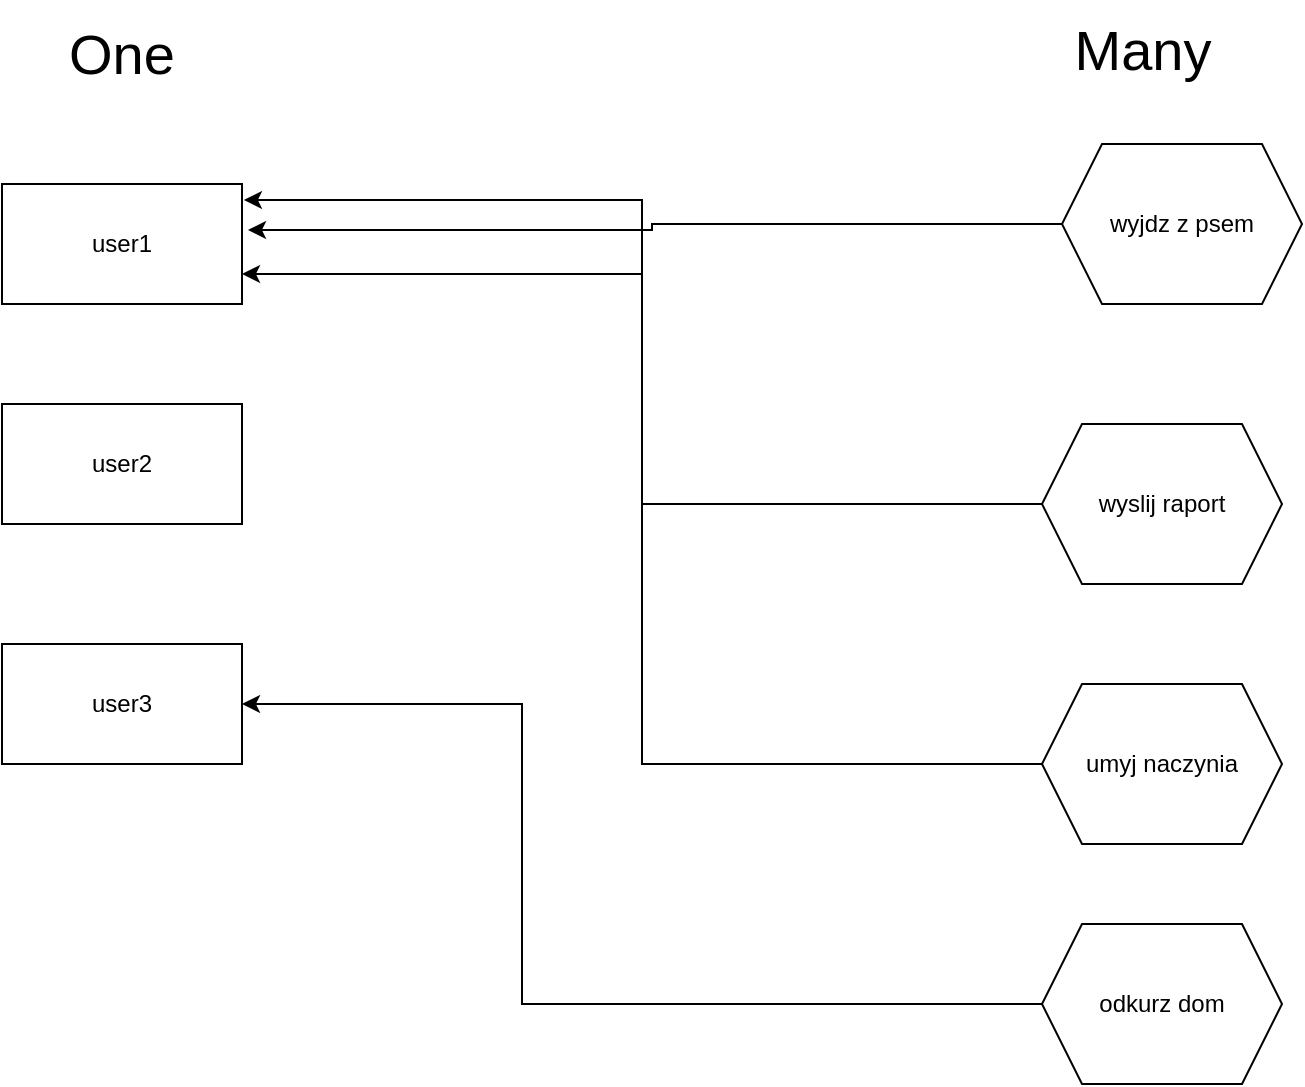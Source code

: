 <mxfile version="21.3.8" type="device">
  <diagram name="Strona-1" id="EkQ_3gGjg8_8Lx5Ib0JB">
    <mxGraphModel dx="1434" dy="796" grid="1" gridSize="10" guides="1" tooltips="1" connect="1" arrows="1" fold="1" page="1" pageScale="1" pageWidth="827" pageHeight="1169" math="0" shadow="0">
      <root>
        <mxCell id="0" />
        <mxCell id="1" parent="0" />
        <mxCell id="nEQjsFfrjzSWuKLqf9r9-1" value="user1" style="rounded=0;whiteSpace=wrap;html=1;" vertex="1" parent="1">
          <mxGeometry x="70" y="100" width="120" height="60" as="geometry" />
        </mxCell>
        <mxCell id="nEQjsFfrjzSWuKLqf9r9-2" value="user3" style="rounded=0;whiteSpace=wrap;html=1;" vertex="1" parent="1">
          <mxGeometry x="70" y="330" width="120" height="60" as="geometry" />
        </mxCell>
        <mxCell id="nEQjsFfrjzSWuKLqf9r9-3" value="user2" style="rounded=0;whiteSpace=wrap;html=1;" vertex="1" parent="1">
          <mxGeometry x="70" y="210" width="120" height="60" as="geometry" />
        </mxCell>
        <mxCell id="nEQjsFfrjzSWuKLqf9r9-8" style="edgeStyle=orthogonalEdgeStyle;rounded=0;orthogonalLoop=1;jettySize=auto;html=1;exitX=0;exitY=0.5;exitDx=0;exitDy=0;entryX=1.025;entryY=0.383;entryDx=0;entryDy=0;entryPerimeter=0;" edge="1" parent="1" source="nEQjsFfrjzSWuKLqf9r9-4" target="nEQjsFfrjzSWuKLqf9r9-1">
          <mxGeometry relative="1" as="geometry" />
        </mxCell>
        <mxCell id="nEQjsFfrjzSWuKLqf9r9-4" value="wyjdz z psem" style="shape=hexagon;perimeter=hexagonPerimeter2;whiteSpace=wrap;html=1;fixedSize=1;" vertex="1" parent="1">
          <mxGeometry x="600" y="80" width="120" height="80" as="geometry" />
        </mxCell>
        <mxCell id="nEQjsFfrjzSWuKLqf9r9-9" style="edgeStyle=orthogonalEdgeStyle;rounded=0;orthogonalLoop=1;jettySize=auto;html=1;exitX=0;exitY=0.5;exitDx=0;exitDy=0;entryX=1;entryY=0.75;entryDx=0;entryDy=0;" edge="1" parent="1" source="nEQjsFfrjzSWuKLqf9r9-5" target="nEQjsFfrjzSWuKLqf9r9-1">
          <mxGeometry relative="1" as="geometry">
            <mxPoint x="210" y="140" as="targetPoint" />
          </mxGeometry>
        </mxCell>
        <mxCell id="nEQjsFfrjzSWuKLqf9r9-5" value="wyslij raport" style="shape=hexagon;perimeter=hexagonPerimeter2;whiteSpace=wrap;html=1;fixedSize=1;" vertex="1" parent="1">
          <mxGeometry x="590" y="220" width="120" height="80" as="geometry" />
        </mxCell>
        <mxCell id="nEQjsFfrjzSWuKLqf9r9-12" style="edgeStyle=orthogonalEdgeStyle;rounded=0;orthogonalLoop=1;jettySize=auto;html=1;exitX=0;exitY=0.5;exitDx=0;exitDy=0;entryX=1.008;entryY=0.133;entryDx=0;entryDy=0;entryPerimeter=0;" edge="1" parent="1" source="nEQjsFfrjzSWuKLqf9r9-6" target="nEQjsFfrjzSWuKLqf9r9-1">
          <mxGeometry relative="1" as="geometry" />
        </mxCell>
        <mxCell id="nEQjsFfrjzSWuKLqf9r9-6" value="umyj naczynia" style="shape=hexagon;perimeter=hexagonPerimeter2;whiteSpace=wrap;html=1;fixedSize=1;" vertex="1" parent="1">
          <mxGeometry x="590" y="350" width="120" height="80" as="geometry" />
        </mxCell>
        <mxCell id="nEQjsFfrjzSWuKLqf9r9-13" style="edgeStyle=orthogonalEdgeStyle;rounded=0;orthogonalLoop=1;jettySize=auto;html=1;exitX=0;exitY=0.5;exitDx=0;exitDy=0;entryX=1;entryY=0.5;entryDx=0;entryDy=0;" edge="1" parent="1" source="nEQjsFfrjzSWuKLqf9r9-7" target="nEQjsFfrjzSWuKLqf9r9-2">
          <mxGeometry relative="1" as="geometry">
            <Array as="points">
              <mxPoint x="330" y="510" />
              <mxPoint x="330" y="360" />
            </Array>
          </mxGeometry>
        </mxCell>
        <mxCell id="nEQjsFfrjzSWuKLqf9r9-7" value="odkurz dom" style="shape=hexagon;perimeter=hexagonPerimeter2;whiteSpace=wrap;html=1;fixedSize=1;" vertex="1" parent="1">
          <mxGeometry x="590" y="470" width="120" height="80" as="geometry" />
        </mxCell>
        <mxCell id="nEQjsFfrjzSWuKLqf9r9-15" value="One" style="text;html=1;strokeColor=none;fillColor=none;align=center;verticalAlign=middle;whiteSpace=wrap;rounded=0;fontSize=28;" vertex="1" parent="1">
          <mxGeometry x="100" y="20" width="60" height="30" as="geometry" />
        </mxCell>
        <mxCell id="nEQjsFfrjzSWuKLqf9r9-16" value="Many" style="text;html=1;align=center;verticalAlign=middle;resizable=0;points=[];autosize=1;strokeColor=none;fillColor=none;fontSize=28;" vertex="1" parent="1">
          <mxGeometry x="595" y="8" width="90" height="50" as="geometry" />
        </mxCell>
      </root>
    </mxGraphModel>
  </diagram>
</mxfile>
